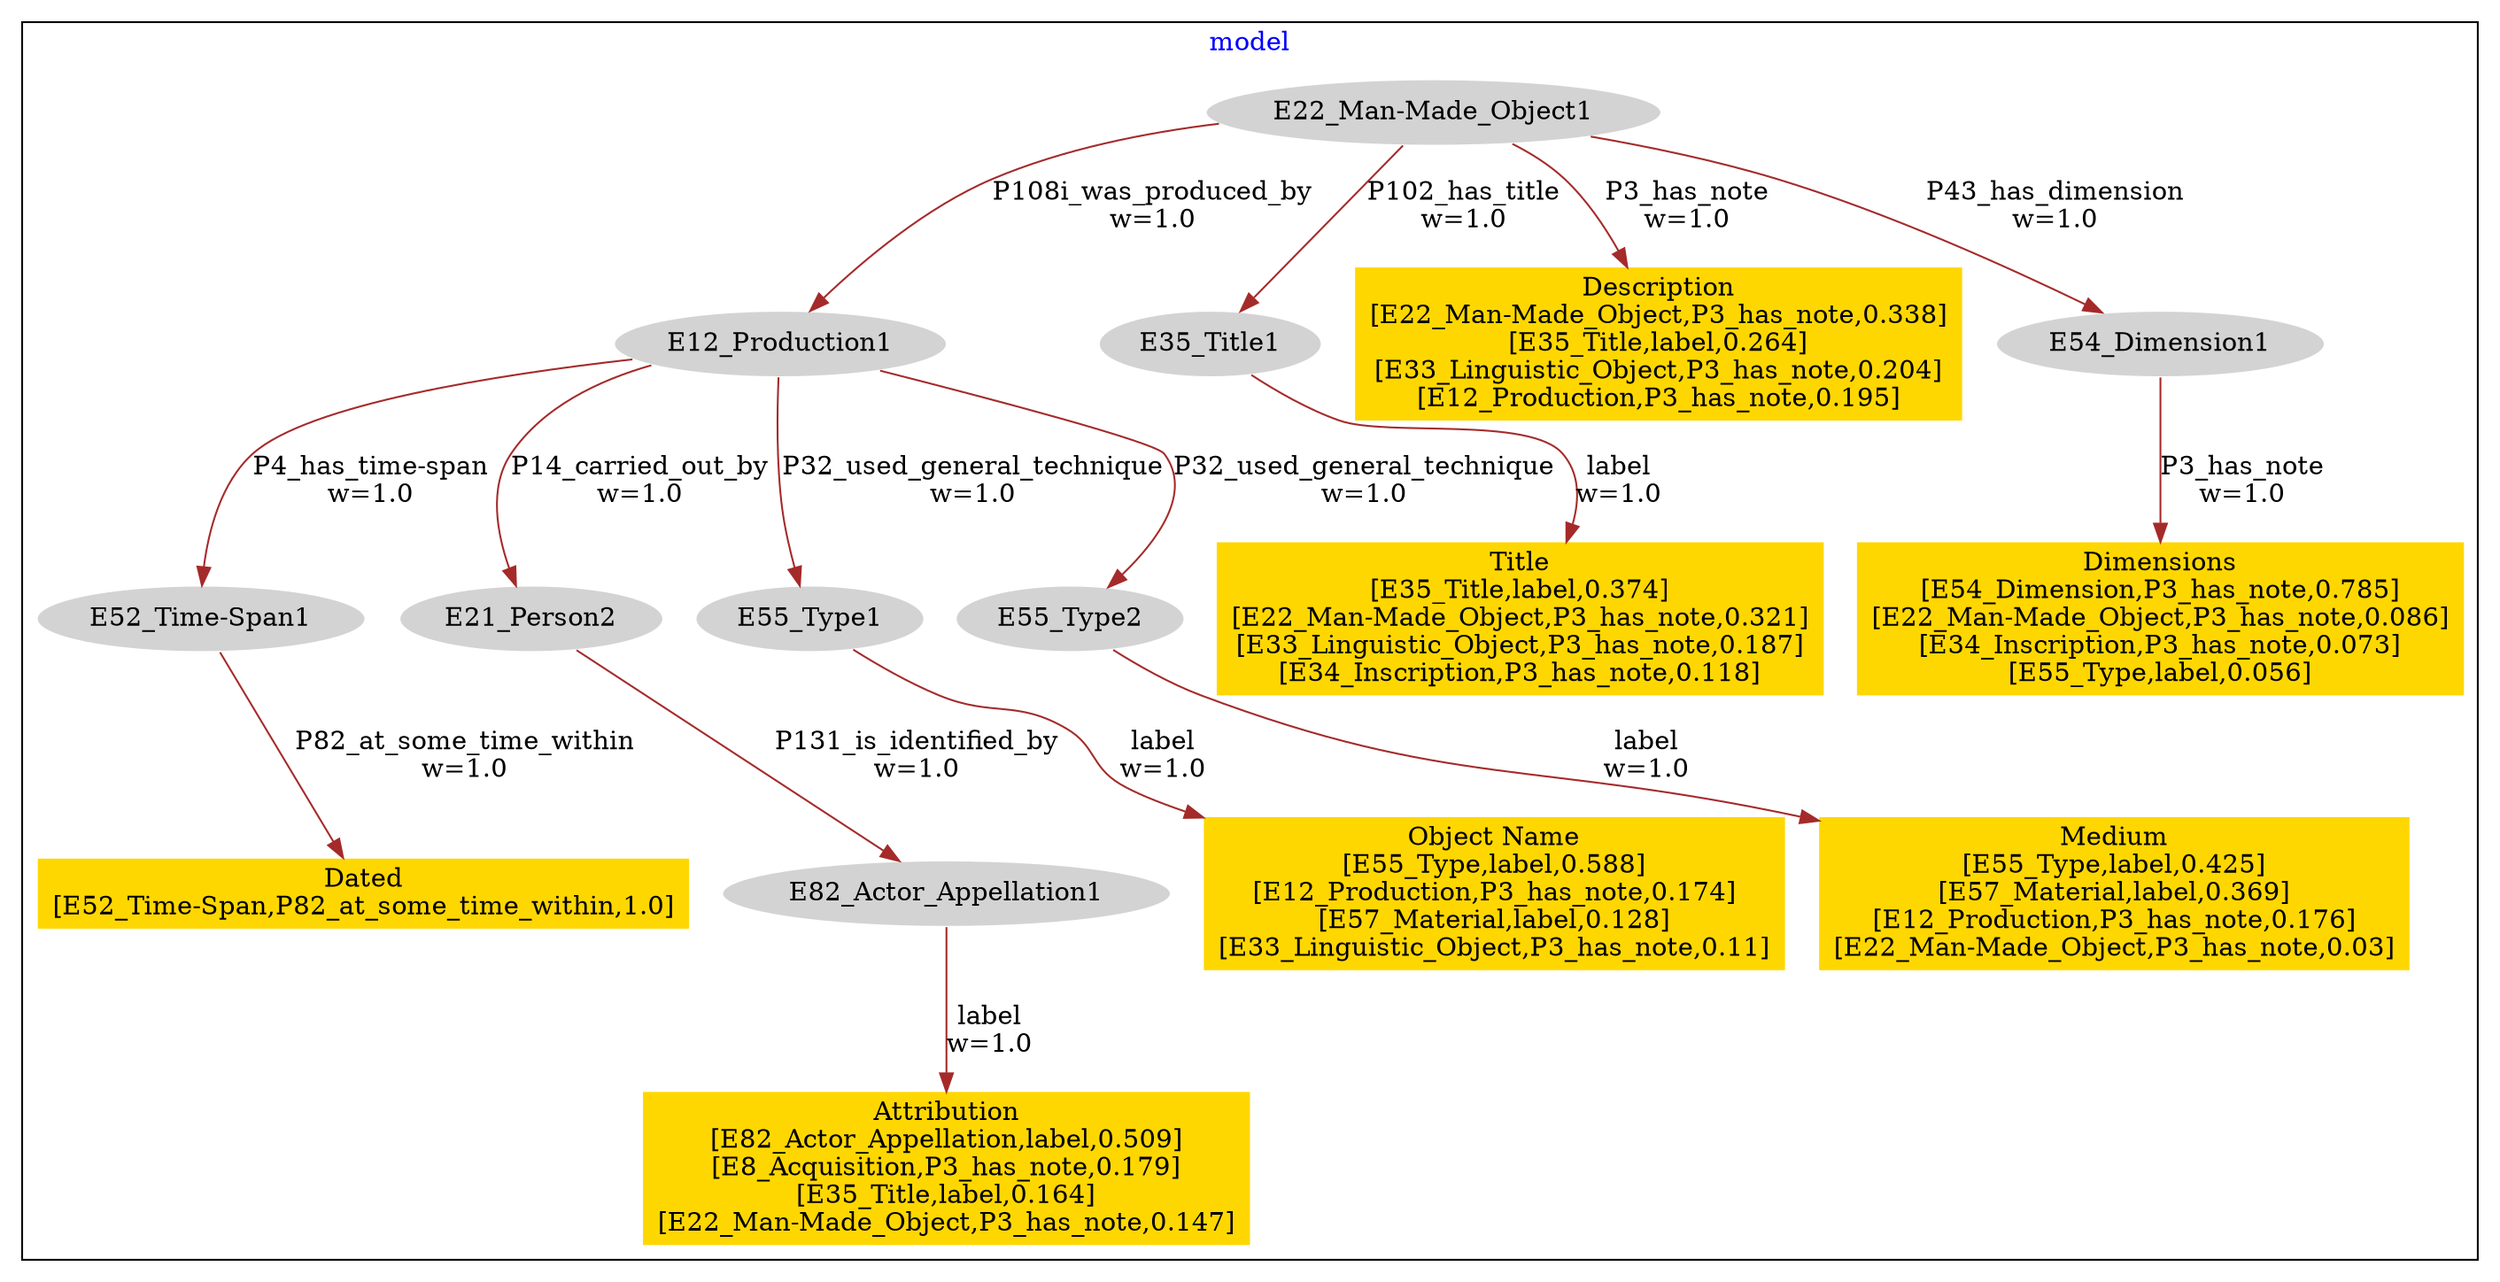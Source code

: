 digraph n0 {
fontcolor="blue"
remincross="true"
label=""
subgraph cluster {
label="model"
n2[style="filled",color="white",fillcolor="lightgray",label="E52_Time-Span1"];
n3[shape="plaintext",style="filled",fillcolor="gold",label="Dated\n[E52_Time-Span,P82_at_some_time_within,1.0]"];
n4[style="filled",color="white",fillcolor="lightgray",label="E82_Actor_Appellation1"];
n5[shape="plaintext",style="filled",fillcolor="gold",label="Attribution\n[E82_Actor_Appellation,label,0.509]\n[E8_Acquisition,P3_has_note,0.179]\n[E35_Title,label,0.164]\n[E22_Man-Made_Object,P3_has_note,0.147]"];
n6[style="filled",color="white",fillcolor="lightgray",label="E12_Production1"];
n7[style="filled",color="white",fillcolor="lightgray",label="E21_Person2"];
n8[style="filled",color="white",fillcolor="lightgray",label="E55_Type1"];
n9[shape="plaintext",style="filled",fillcolor="gold",label="Object Name\n[E55_Type,label,0.588]\n[E12_Production,P3_has_note,0.174]\n[E57_Material,label,0.128]\n[E33_Linguistic_Object,P3_has_note,0.11]"];
n10[style="filled",color="white",fillcolor="lightgray",label="E35_Title1"];
n11[shape="plaintext",style="filled",fillcolor="gold",label="Title\n[E35_Title,label,0.374]\n[E22_Man-Made_Object,P3_has_note,0.321]\n[E33_Linguistic_Object,P3_has_note,0.187]\n[E34_Inscription,P3_has_note,0.118]"];
n12[style="filled",color="white",fillcolor="lightgray",label="E22_Man-Made_Object1"];
n13[shape="plaintext",style="filled",fillcolor="gold",label="Description\n[E22_Man-Made_Object,P3_has_note,0.338]\n[E35_Title,label,0.264]\n[E33_Linguistic_Object,P3_has_note,0.204]\n[E12_Production,P3_has_note,0.195]"];
n14[style="filled",color="white",fillcolor="lightgray",label="E54_Dimension1"];
n15[shape="plaintext",style="filled",fillcolor="gold",label="Dimensions\n[E54_Dimension,P3_has_note,0.785]\n[E22_Man-Made_Object,P3_has_note,0.086]\n[E34_Inscription,P3_has_note,0.073]\n[E55_Type,label,0.056]"];
n16[style="filled",color="white",fillcolor="lightgray",label="E55_Type2"];
n17[shape="plaintext",style="filled",fillcolor="gold",label="Medium\n[E55_Type,label,0.425]\n[E57_Material,label,0.369]\n[E12_Production,P3_has_note,0.176]\n[E22_Man-Made_Object,P3_has_note,0.03]"];
}
n2 -> n3[color="brown",fontcolor="black",label="P82_at_some_time_within\nw=1.0"]
n4 -> n5[color="brown",fontcolor="black",label="label\nw=1.0"]
n6 -> n2[color="brown",fontcolor="black",label="P4_has_time-span\nw=1.0"]
n6 -> n7[color="brown",fontcolor="black",label="P14_carried_out_by\nw=1.0"]
n7 -> n4[color="brown",fontcolor="black",label="P131_is_identified_by\nw=1.0"]
n8 -> n9[color="brown",fontcolor="black",label="label\nw=1.0"]
n6 -> n8[color="brown",fontcolor="black",label="P32_used_general_technique\nw=1.0"]
n10 -> n11[color="brown",fontcolor="black",label="label\nw=1.0"]
n12 -> n6[color="brown",fontcolor="black",label="P108i_was_produced_by\nw=1.0"]
n12 -> n10[color="brown",fontcolor="black",label="P102_has_title\nw=1.0"]
n12 -> n13[color="brown",fontcolor="black",label="P3_has_note\nw=1.0"]
n14 -> n15[color="brown",fontcolor="black",label="P3_has_note\nw=1.0"]
n12 -> n14[color="brown",fontcolor="black",label="P43_has_dimension\nw=1.0"]
n16 -> n17[color="brown",fontcolor="black",label="label\nw=1.0"]
n6 -> n16[color="brown",fontcolor="black",label="P32_used_general_technique\nw=1.0"]
}
